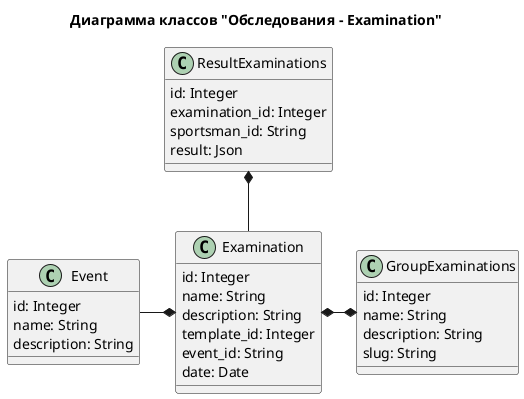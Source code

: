 @startuml Examination

title "Диаграмма классов "Обследования – Examination""


class Event {
    '
    id: Integer
    name: String
    description: String
}

class Examination {
    id: Integer
    name: String
    description: String
    template_id: Integer
    event_id: String
    date: Date
}

class GroupExaminations {
    id: Integer
    name: String
    description: String
    slug: String
}

class ResultExaminations {
    id: Integer
    examination_id: Integer
    sportsman_id: String
    result: Json
}

Examination *-left- Event
Examination *-right-* GroupExaminations
ResultExaminations *-down- Examination

@enduml
